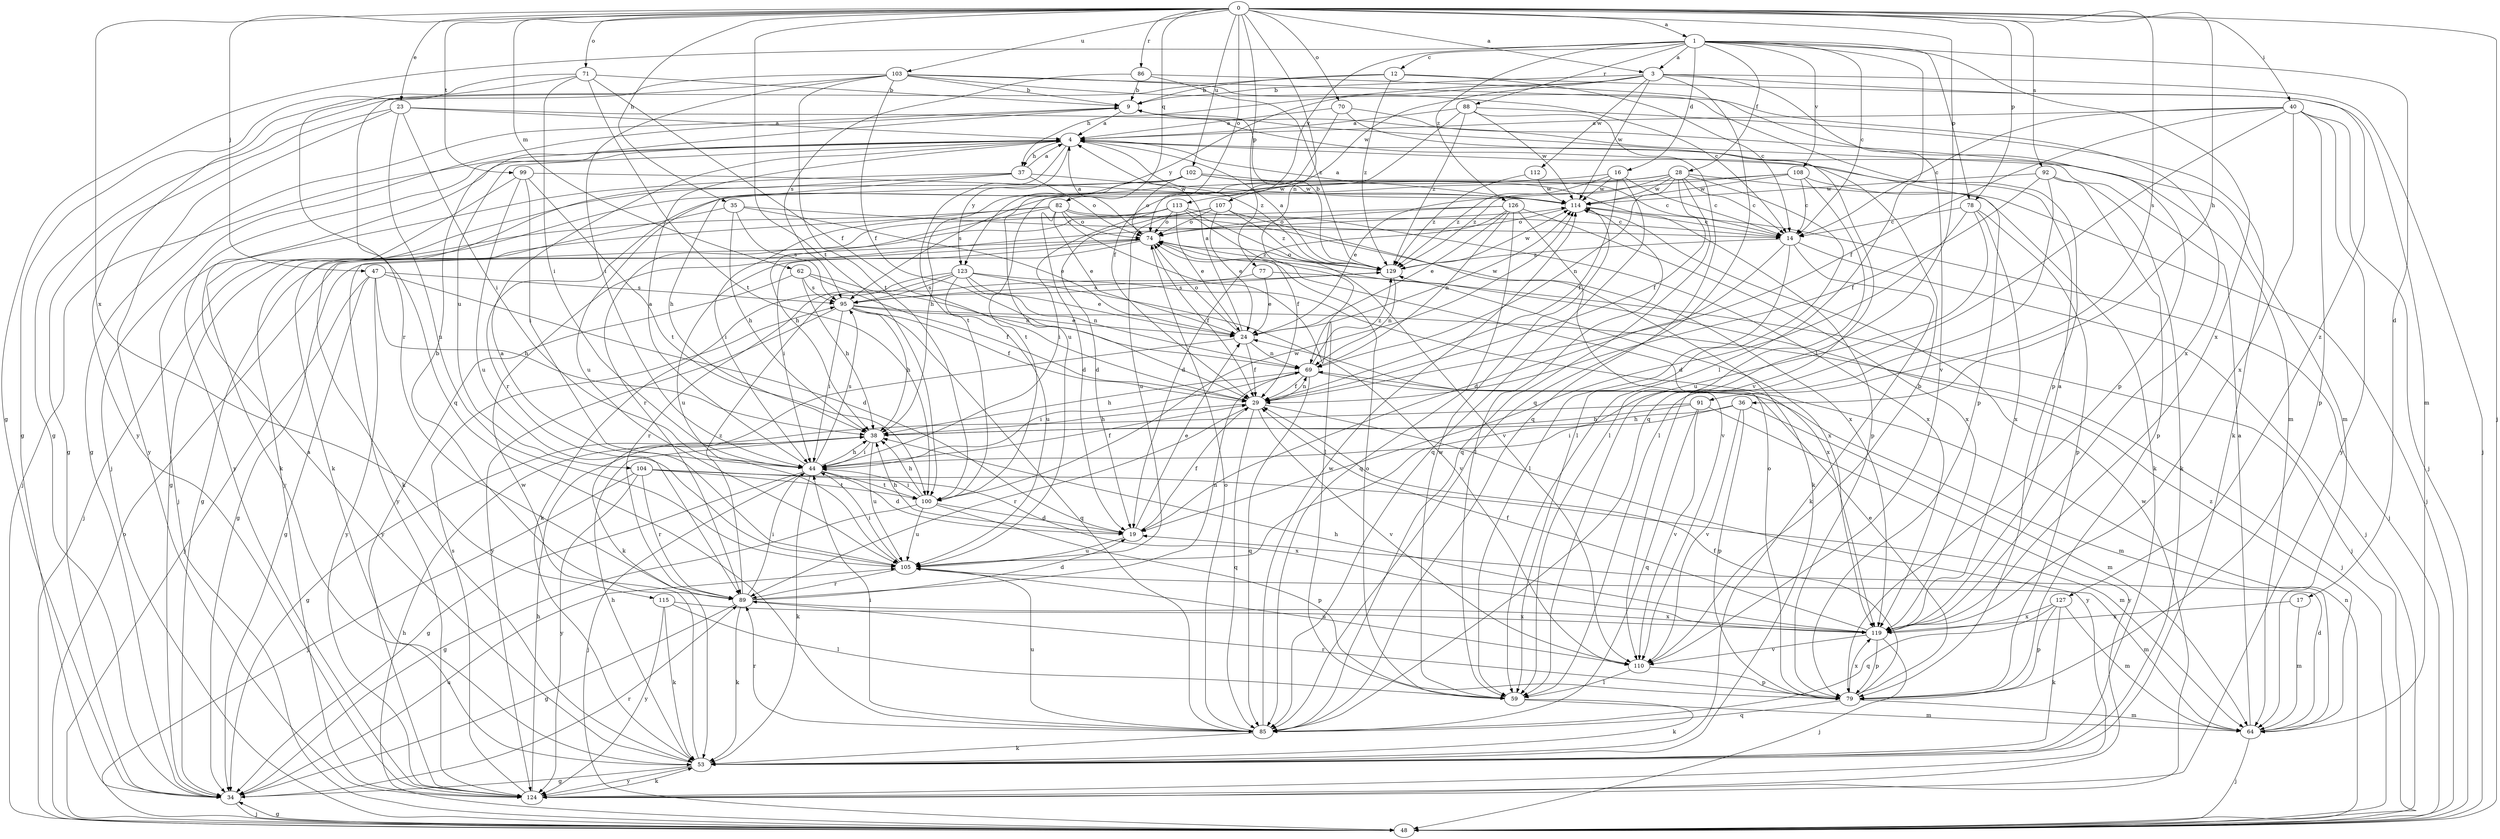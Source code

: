 strict digraph  {
0;
1;
3;
4;
9;
12;
14;
16;
17;
19;
23;
24;
28;
29;
34;
35;
36;
37;
38;
40;
44;
47;
48;
53;
59;
62;
64;
69;
70;
71;
74;
77;
78;
79;
82;
85;
86;
88;
89;
91;
92;
95;
99;
100;
102;
103;
104;
105;
107;
108;
110;
112;
113;
114;
115;
119;
123;
124;
126;
127;
129;
0 -> 1  [label=a];
0 -> 3  [label=a];
0 -> 23  [label=e];
0 -> 35  [label=h];
0 -> 36  [label=h];
0 -> 40  [label=i];
0 -> 47  [label=j];
0 -> 48  [label=j];
0 -> 59  [label=l];
0 -> 62  [label=m];
0 -> 69  [label=n];
0 -> 70  [label=o];
0 -> 71  [label=o];
0 -> 74  [label=o];
0 -> 77  [label=p];
0 -> 78  [label=p];
0 -> 82  [label=q];
0 -> 86  [label=r];
0 -> 91  [label=s];
0 -> 92  [label=s];
0 -> 99  [label=t];
0 -> 100  [label=t];
0 -> 102  [label=u];
0 -> 103  [label=u];
0 -> 115  [label=x];
1 -> 3  [label=a];
1 -> 12  [label=c];
1 -> 14  [label=c];
1 -> 16  [label=d];
1 -> 17  [label=d];
1 -> 28  [label=f];
1 -> 34  [label=g];
1 -> 59  [label=l];
1 -> 78  [label=p];
1 -> 88  [label=r];
1 -> 107  [label=v];
1 -> 108  [label=v];
1 -> 119  [label=x];
1 -> 126  [label=z];
3 -> 9  [label=b];
3 -> 37  [label=h];
3 -> 48  [label=j];
3 -> 85  [label=q];
3 -> 110  [label=v];
3 -> 112  [label=w];
3 -> 113  [label=w];
3 -> 114  [label=w];
3 -> 123  [label=y];
3 -> 127  [label=z];
4 -> 37  [label=h];
4 -> 48  [label=j];
4 -> 100  [label=t];
4 -> 104  [label=u];
4 -> 123  [label=y];
4 -> 124  [label=y];
4 -> 129  [label=z];
9 -> 4  [label=a];
9 -> 34  [label=g];
9 -> 48  [label=j];
9 -> 64  [label=m];
12 -> 9  [label=b];
12 -> 14  [label=c];
12 -> 34  [label=g];
12 -> 64  [label=m];
12 -> 129  [label=z];
14 -> 19  [label=d];
14 -> 48  [label=j];
14 -> 53  [label=k];
14 -> 59  [label=l];
14 -> 129  [label=z];
16 -> 14  [label=c];
16 -> 29  [label=f];
16 -> 38  [label=h];
16 -> 85  [label=q];
16 -> 114  [label=w];
16 -> 129  [label=z];
17 -> 64  [label=m];
17 -> 119  [label=x];
19 -> 24  [label=e];
19 -> 29  [label=f];
19 -> 38  [label=h];
19 -> 105  [label=u];
23 -> 4  [label=a];
23 -> 34  [label=g];
23 -> 44  [label=i];
23 -> 79  [label=p];
23 -> 105  [label=u];
23 -> 124  [label=y];
24 -> 4  [label=a];
24 -> 29  [label=f];
24 -> 53  [label=k];
24 -> 69  [label=n];
24 -> 74  [label=o];
24 -> 114  [label=w];
28 -> 14  [label=c];
28 -> 29  [label=f];
28 -> 53  [label=k];
28 -> 59  [label=l];
28 -> 69  [label=n];
28 -> 85  [label=q];
28 -> 89  [label=r];
28 -> 100  [label=t];
28 -> 114  [label=w];
28 -> 129  [label=z];
29 -> 38  [label=h];
29 -> 69  [label=n];
29 -> 85  [label=q];
29 -> 89  [label=r];
29 -> 110  [label=v];
29 -> 124  [label=y];
34 -> 48  [label=j];
34 -> 89  [label=r];
34 -> 105  [label=u];
35 -> 14  [label=c];
35 -> 24  [label=e];
35 -> 38  [label=h];
35 -> 53  [label=k];
35 -> 95  [label=s];
36 -> 38  [label=h];
36 -> 44  [label=i];
36 -> 64  [label=m];
36 -> 79  [label=p];
36 -> 110  [label=v];
37 -> 4  [label=a];
37 -> 38  [label=h];
37 -> 48  [label=j];
37 -> 53  [label=k];
37 -> 74  [label=o];
37 -> 114  [label=w];
38 -> 44  [label=i];
38 -> 105  [label=u];
40 -> 4  [label=a];
40 -> 14  [label=c];
40 -> 29  [label=f];
40 -> 48  [label=j];
40 -> 79  [label=p];
40 -> 85  [label=q];
40 -> 119  [label=x];
40 -> 124  [label=y];
44 -> 4  [label=a];
44 -> 19  [label=d];
44 -> 29  [label=f];
44 -> 34  [label=g];
44 -> 38  [label=h];
44 -> 48  [label=j];
44 -> 53  [label=k];
44 -> 95  [label=s];
44 -> 100  [label=t];
47 -> 19  [label=d];
47 -> 34  [label=g];
47 -> 38  [label=h];
47 -> 48  [label=j];
47 -> 95  [label=s];
47 -> 124  [label=y];
48 -> 34  [label=g];
48 -> 38  [label=h];
48 -> 69  [label=n];
48 -> 74  [label=o];
53 -> 4  [label=a];
53 -> 34  [label=g];
53 -> 38  [label=h];
53 -> 114  [label=w];
53 -> 124  [label=y];
59 -> 53  [label=k];
59 -> 64  [label=m];
59 -> 74  [label=o];
59 -> 114  [label=w];
62 -> 29  [label=f];
62 -> 38  [label=h];
62 -> 69  [label=n];
62 -> 95  [label=s];
62 -> 124  [label=y];
64 -> 4  [label=a];
64 -> 19  [label=d];
64 -> 48  [label=j];
64 -> 129  [label=z];
69 -> 29  [label=f];
69 -> 38  [label=h];
69 -> 44  [label=i];
69 -> 64  [label=m];
69 -> 85  [label=q];
69 -> 129  [label=z];
70 -> 4  [label=a];
70 -> 29  [label=f];
70 -> 64  [label=m];
70 -> 110  [label=v];
71 -> 9  [label=b];
71 -> 29  [label=f];
71 -> 34  [label=g];
71 -> 44  [label=i];
71 -> 85  [label=q];
71 -> 100  [label=t];
74 -> 4  [label=a];
74 -> 29  [label=f];
74 -> 34  [label=g];
74 -> 44  [label=i];
74 -> 105  [label=u];
74 -> 119  [label=x];
74 -> 129  [label=z];
77 -> 24  [label=e];
77 -> 48  [label=j];
77 -> 95  [label=s];
78 -> 14  [label=c];
78 -> 19  [label=d];
78 -> 79  [label=p];
78 -> 105  [label=u];
78 -> 119  [label=x];
79 -> 24  [label=e];
79 -> 29  [label=f];
79 -> 64  [label=m];
79 -> 74  [label=o];
79 -> 85  [label=q];
79 -> 89  [label=r];
79 -> 119  [label=x];
82 -> 14  [label=c];
82 -> 19  [label=d];
82 -> 24  [label=e];
82 -> 38  [label=h];
82 -> 44  [label=i];
82 -> 48  [label=j];
82 -> 59  [label=l];
82 -> 74  [label=o];
82 -> 119  [label=x];
85 -> 44  [label=i];
85 -> 53  [label=k];
85 -> 74  [label=o];
85 -> 89  [label=r];
85 -> 105  [label=u];
85 -> 114  [label=w];
86 -> 9  [label=b];
86 -> 79  [label=p];
86 -> 95  [label=s];
86 -> 129  [label=z];
88 -> 4  [label=a];
88 -> 53  [label=k];
88 -> 85  [label=q];
88 -> 105  [label=u];
88 -> 114  [label=w];
88 -> 129  [label=z];
89 -> 9  [label=b];
89 -> 19  [label=d];
89 -> 34  [label=g];
89 -> 44  [label=i];
89 -> 53  [label=k];
89 -> 69  [label=n];
89 -> 119  [label=x];
89 -> 129  [label=z];
91 -> 34  [label=g];
91 -> 38  [label=h];
91 -> 85  [label=q];
91 -> 110  [label=v];
91 -> 124  [label=y];
92 -> 29  [label=f];
92 -> 53  [label=k];
92 -> 59  [label=l];
92 -> 79  [label=p];
92 -> 114  [label=w];
95 -> 24  [label=e];
95 -> 29  [label=f];
95 -> 38  [label=h];
95 -> 44  [label=i];
95 -> 48  [label=j];
95 -> 85  [label=q];
95 -> 124  [label=y];
99 -> 44  [label=i];
99 -> 53  [label=k];
99 -> 100  [label=t];
99 -> 105  [label=u];
99 -> 114  [label=w];
100 -> 19  [label=d];
100 -> 34  [label=g];
100 -> 38  [label=h];
100 -> 44  [label=i];
100 -> 79  [label=p];
100 -> 105  [label=u];
100 -> 114  [label=w];
102 -> 14  [label=c];
102 -> 34  [label=g];
102 -> 74  [label=o];
102 -> 79  [label=p];
102 -> 105  [label=u];
102 -> 114  [label=w];
102 -> 124  [label=y];
103 -> 9  [label=b];
103 -> 14  [label=c];
103 -> 29  [label=f];
103 -> 44  [label=i];
103 -> 79  [label=p];
103 -> 89  [label=r];
103 -> 100  [label=t];
103 -> 119  [label=x];
103 -> 124  [label=y];
104 -> 48  [label=j];
104 -> 64  [label=m];
104 -> 89  [label=r];
104 -> 100  [label=t];
104 -> 119  [label=x];
104 -> 124  [label=y];
105 -> 4  [label=a];
105 -> 44  [label=i];
105 -> 64  [label=m];
105 -> 89  [label=r];
107 -> 19  [label=d];
107 -> 24  [label=e];
107 -> 53  [label=k];
107 -> 74  [label=o];
107 -> 105  [label=u];
107 -> 129  [label=z];
108 -> 14  [label=c];
108 -> 24  [label=e];
108 -> 48  [label=j];
108 -> 59  [label=l];
108 -> 95  [label=s];
108 -> 114  [label=w];
110 -> 9  [label=b];
110 -> 59  [label=l];
110 -> 79  [label=p];
110 -> 105  [label=u];
112 -> 114  [label=w];
112 -> 129  [label=z];
113 -> 24  [label=e];
113 -> 29  [label=f];
113 -> 34  [label=g];
113 -> 44  [label=i];
113 -> 74  [label=o];
113 -> 110  [label=v];
113 -> 119  [label=x];
113 -> 124  [label=y];
114 -> 4  [label=a];
114 -> 14  [label=c];
114 -> 48  [label=j];
114 -> 59  [label=l];
114 -> 74  [label=o];
115 -> 53  [label=k];
115 -> 59  [label=l];
115 -> 119  [label=x];
115 -> 124  [label=y];
119 -> 4  [label=a];
119 -> 29  [label=f];
119 -> 38  [label=h];
119 -> 48  [label=j];
119 -> 79  [label=p];
119 -> 110  [label=v];
123 -> 24  [label=e];
123 -> 53  [label=k];
123 -> 69  [label=n];
123 -> 89  [label=r];
123 -> 95  [label=s];
123 -> 105  [label=u];
123 -> 110  [label=v];
123 -> 119  [label=x];
124 -> 38  [label=h];
124 -> 53  [label=k];
124 -> 95  [label=s];
124 -> 114  [label=w];
126 -> 19  [label=d];
126 -> 24  [label=e];
126 -> 69  [label=n];
126 -> 74  [label=o];
126 -> 85  [label=q];
126 -> 89  [label=r];
126 -> 110  [label=v];
126 -> 119  [label=x];
127 -> 53  [label=k];
127 -> 64  [label=m];
127 -> 79  [label=p];
127 -> 85  [label=q];
127 -> 119  [label=x];
129 -> 4  [label=a];
129 -> 9  [label=b];
129 -> 69  [label=n];
129 -> 74  [label=o];
129 -> 95  [label=s];
129 -> 114  [label=w];
}
